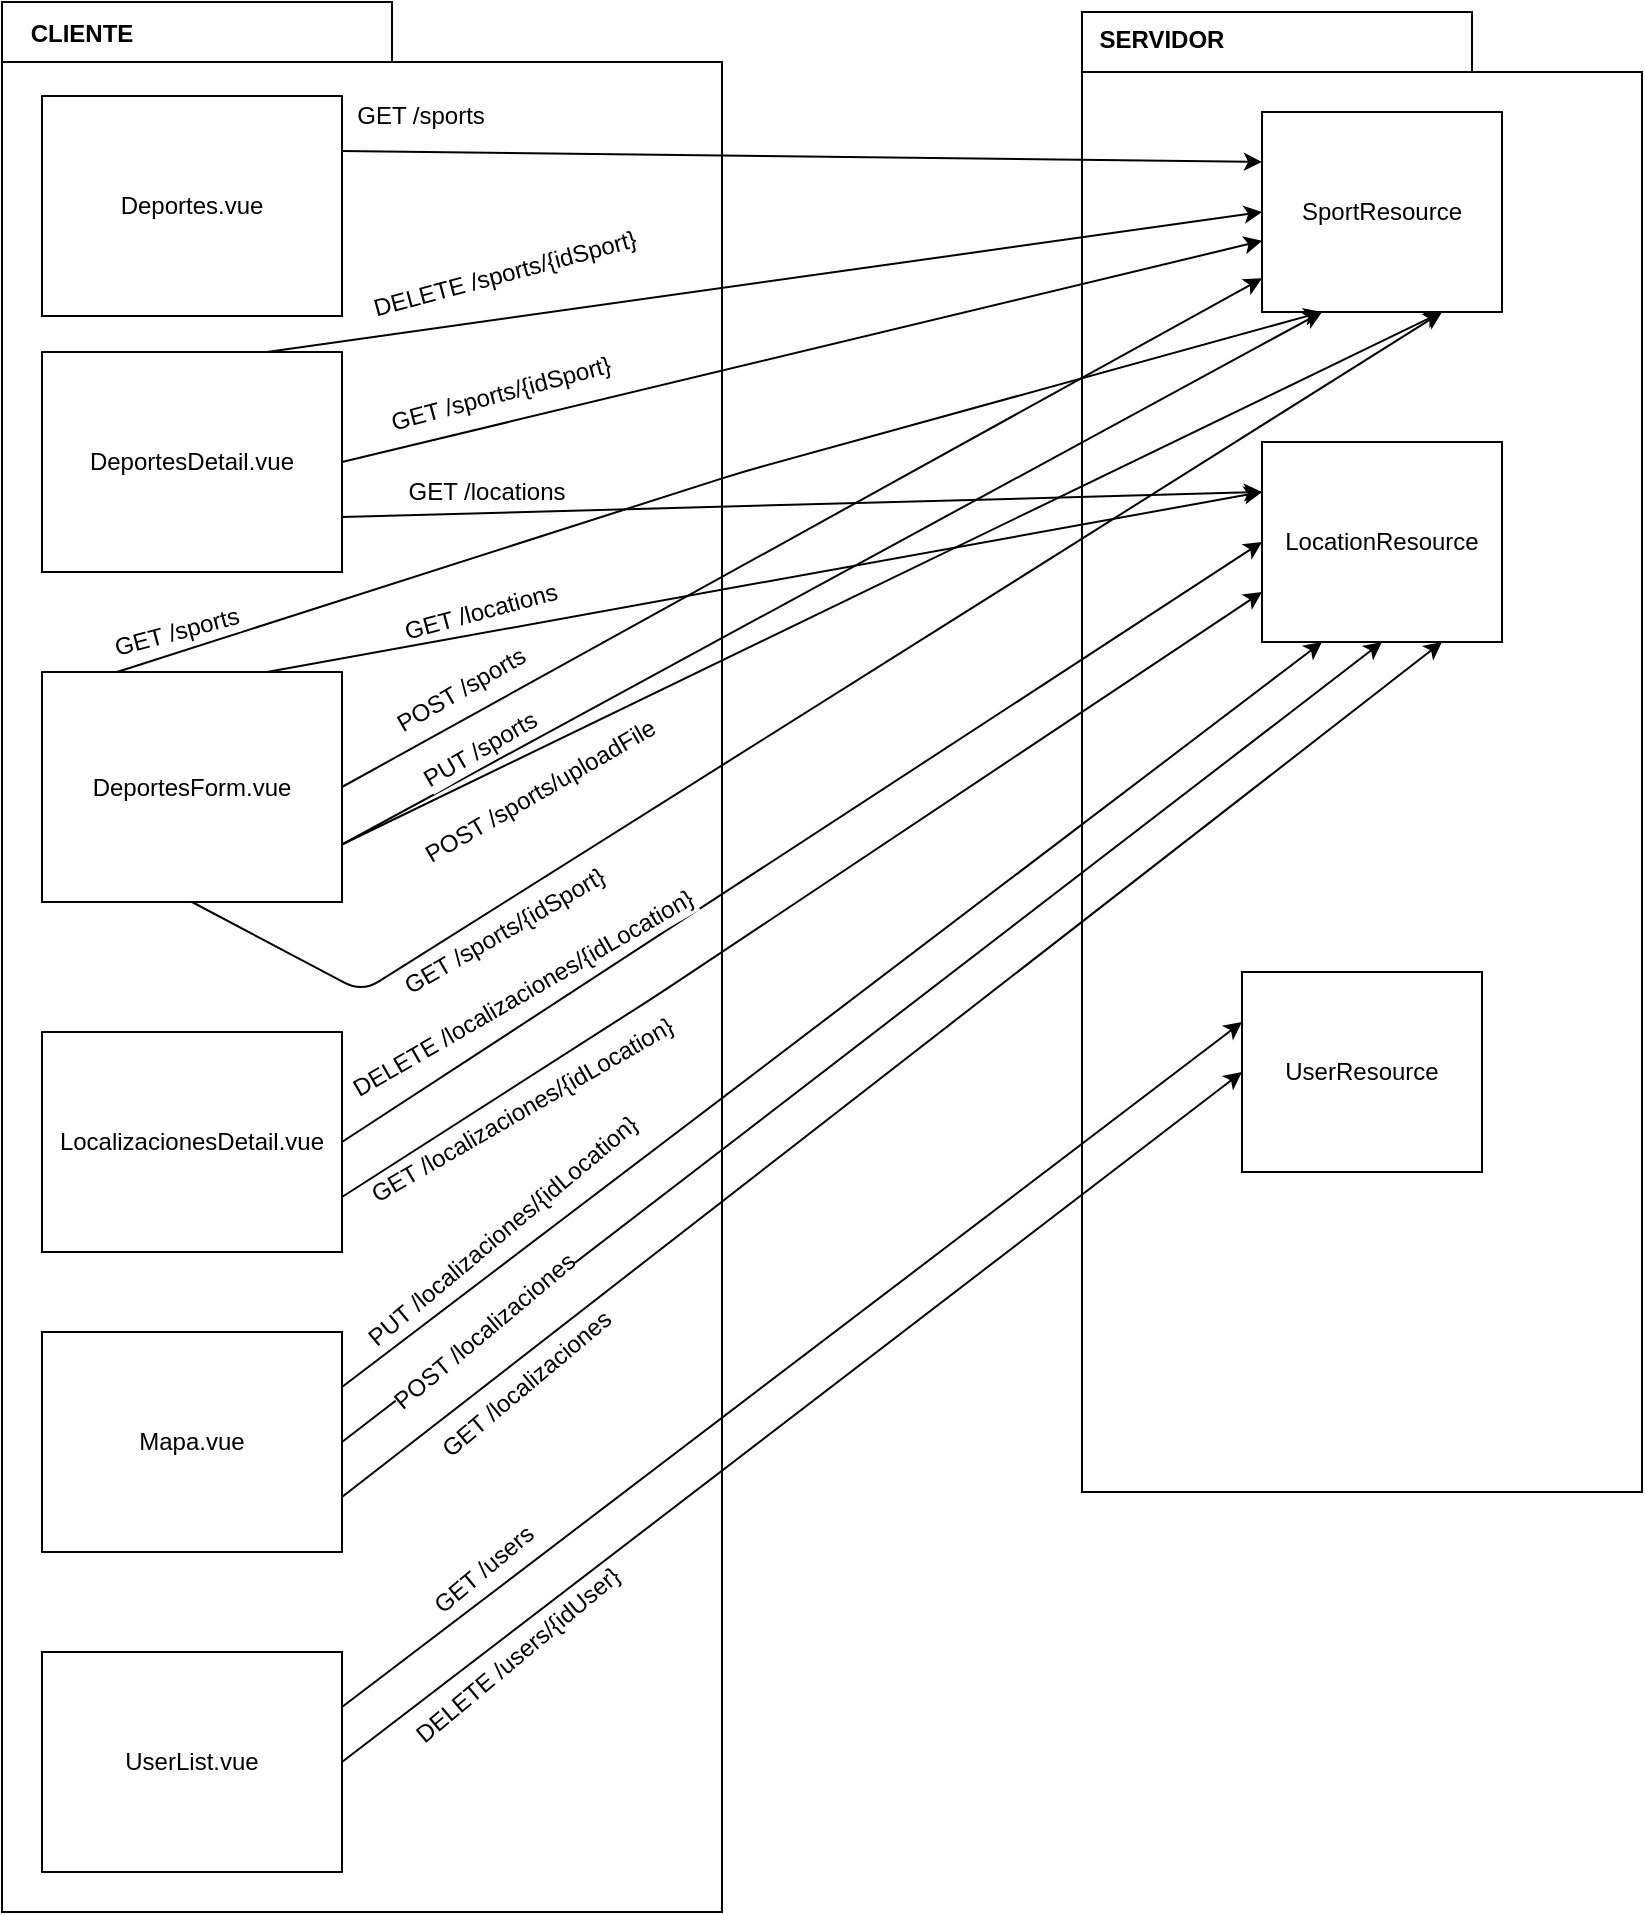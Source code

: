 <mxfile version="10.7.3" type="device"><diagram id="qDRfGwPWwqNrgD3D_uTH" name="Page-1"><mxGraphModel dx="918" dy="1701" grid="1" gridSize="10" guides="1" tooltips="1" connect="1" arrows="1" fold="1" page="1" pageScale="1" pageWidth="827" pageHeight="1169" math="0" shadow="0"><root><mxCell id="0"/><mxCell id="1" parent="0"/><mxCell id="4OftyYT4Xu0uSEjtU4bf-14" value="" style="shape=folder;fontStyle=1;spacingTop=10;tabWidth=195;tabHeight=30;tabPosition=left;html=1;gradientColor=none;" vertex="1" parent="1"><mxGeometry x="540" y="-10" width="280" height="740" as="geometry"/></mxCell><mxCell id="4OftyYT4Xu0uSEjtU4bf-13" value="" style="shape=folder;fontStyle=1;spacingTop=10;tabWidth=195;tabHeight=30;tabPosition=left;html=1;gradientColor=none;" vertex="1" parent="1"><mxGeometry y="-15" width="360" height="955" as="geometry"/></mxCell><mxCell id="4OftyYT4Xu0uSEjtU4bf-1" value="Deportes.vue" style="rounded=0;whiteSpace=wrap;html=1;" vertex="1" parent="1"><mxGeometry x="20" y="32" width="150" height="110" as="geometry"/></mxCell><mxCell id="4OftyYT4Xu0uSEjtU4bf-2" value="SportResource" style="rounded=0;whiteSpace=wrap;html=1;" vertex="1" parent="1"><mxGeometry x="630" y="40" width="120" height="100" as="geometry"/></mxCell><mxCell id="4OftyYT4Xu0uSEjtU4bf-3" value="" style="endArrow=classic;html=1;exitX=1;exitY=0.25;exitDx=0;exitDy=0;entryX=0;entryY=0.25;entryDx=0;entryDy=0;" edge="1" parent="1" source="4OftyYT4Xu0uSEjtU4bf-1" target="4OftyYT4Xu0uSEjtU4bf-2"><mxGeometry width="50" height="50" relative="1" as="geometry"><mxPoint x="20" y="200" as="sourcePoint"/><mxPoint x="70" y="150" as="targetPoint"/></mxGeometry></mxCell><mxCell id="4OftyYT4Xu0uSEjtU4bf-6" value="GET /sports" style="text;html=1;resizable=0;points=[];align=center;verticalAlign=middle;labelBackgroundColor=#ffffff;" vertex="1" connectable="0" parent="4OftyYT4Xu0uSEjtU4bf-3"><mxGeometry x="-0.91" y="-1" relative="1" as="geometry"><mxPoint x="18" y="-18.5" as="offset"/></mxGeometry></mxCell><mxCell id="4OftyYT4Xu0uSEjtU4bf-12" value="DeportesDetail.vue" style="rounded=0;whiteSpace=wrap;html=1;" vertex="1" parent="1"><mxGeometry x="20" y="160" width="150" height="110" as="geometry"/></mxCell><mxCell id="4OftyYT4Xu0uSEjtU4bf-15" value="CLIENTE" style="text;align=center;fontStyle=1;verticalAlign=middle;spacingLeft=3;spacingRight=3;strokeColor=none;rotatable=0;points=[[0,0.5],[1,0.5]];portConstraint=eastwest;gradientColor=none;" vertex="1" parent="1"><mxGeometry y="-13" width="80" height="26" as="geometry"/></mxCell><mxCell id="4OftyYT4Xu0uSEjtU4bf-16" value="SERVIDOR" style="text;align=center;fontStyle=1;verticalAlign=middle;spacingLeft=3;spacingRight=3;strokeColor=none;rotatable=0;points=[[0,0.5],[1,0.5]];portConstraint=eastwest;gradientColor=none;" vertex="1" parent="1"><mxGeometry x="540" y="-10" width="80" height="26" as="geometry"/></mxCell><mxCell id="4OftyYT4Xu0uSEjtU4bf-17" value="" style="endArrow=classic;html=1;exitX=0.75;exitY=0;exitDx=0;exitDy=0;entryX=0;entryY=0.5;entryDx=0;entryDy=0;" edge="1" parent="1" source="4OftyYT4Xu0uSEjtU4bf-12" target="4OftyYT4Xu0uSEjtU4bf-2"><mxGeometry width="50" height="50" relative="1" as="geometry"><mxPoint x="150" y="65" as="sourcePoint"/><mxPoint x="640" y="65" as="targetPoint"/></mxGeometry></mxCell><mxCell id="4OftyYT4Xu0uSEjtU4bf-18" value="DELETE /sports/{idSport}" style="text;html=1;resizable=0;points=[];align=center;verticalAlign=middle;labelBackgroundColor=#ffffff;rotation=-15;" vertex="1" connectable="0" parent="4OftyYT4Xu0uSEjtU4bf-17"><mxGeometry x="-0.91" y="-1" relative="1" as="geometry"><mxPoint x="96" y="-37.5" as="offset"/></mxGeometry></mxCell><mxCell id="4OftyYT4Xu0uSEjtU4bf-19" value="LocationResource" style="rounded=0;whiteSpace=wrap;html=1;" vertex="1" parent="1"><mxGeometry x="630" y="205" width="120" height="100" as="geometry"/></mxCell><mxCell id="4OftyYT4Xu0uSEjtU4bf-20" value="" style="endArrow=classic;html=1;exitX=1;exitY=0.75;exitDx=0;exitDy=0;entryX=0;entryY=0.25;entryDx=0;entryDy=0;" edge="1" parent="1" source="4OftyYT4Xu0uSEjtU4bf-12" target="4OftyYT4Xu0uSEjtU4bf-19"><mxGeometry width="50" height="50" relative="1" as="geometry"><mxPoint x="150" y="65" as="sourcePoint"/><mxPoint x="640" y="65" as="targetPoint"/></mxGeometry></mxCell><mxCell id="4OftyYT4Xu0uSEjtU4bf-21" value="GET /locations" style="text;html=1;resizable=0;points=[];align=center;verticalAlign=middle;labelBackgroundColor=#ffffff;rotation=-15;" vertex="1" connectable="0" parent="4OftyYT4Xu0uSEjtU4bf-20"><mxGeometry x="-0.91" y="-1" relative="1" as="geometry"><mxPoint x="48" y="46.5" as="offset"/></mxGeometry></mxCell><mxCell id="4OftyYT4Xu0uSEjtU4bf-24" value="" style="endArrow=classic;html=1;exitX=1;exitY=0.5;exitDx=0;exitDy=0;" edge="1" parent="1" source="4OftyYT4Xu0uSEjtU4bf-12" target="4OftyYT4Xu0uSEjtU4bf-2"><mxGeometry width="50" height="50" relative="1" as="geometry"><mxPoint x="150" y="70" as="sourcePoint"/><mxPoint x="640" y="65" as="targetPoint"/></mxGeometry></mxCell><mxCell id="4OftyYT4Xu0uSEjtU4bf-25" value="GET /sports/{idSport}" style="text;html=1;resizable=0;points=[];align=center;verticalAlign=middle;labelBackgroundColor=#ffffff;rotation=-15;" vertex="1" connectable="0" parent="4OftyYT4Xu0uSEjtU4bf-24"><mxGeometry x="-0.91" y="-1" relative="1" as="geometry"><mxPoint x="57.5" y="-30.5" as="offset"/></mxGeometry></mxCell><mxCell id="4OftyYT4Xu0uSEjtU4bf-37" style="edgeStyle=orthogonalEdgeStyle;rounded=0;orthogonalLoop=1;jettySize=auto;html=1;exitX=0.75;exitY=1;exitDx=0;exitDy=0;entryX=0.75;entryY=1;entryDx=0;entryDy=0;" edge="1" parent="1" source="4OftyYT4Xu0uSEjtU4bf-27" target="4OftyYT4Xu0uSEjtU4bf-27"><mxGeometry relative="1" as="geometry"><mxPoint x="110" y="415" as="targetPoint"/></mxGeometry></mxCell><mxCell id="4OftyYT4Xu0uSEjtU4bf-27" value="DeportesForm.vue" style="rounded=0;whiteSpace=wrap;html=1;" vertex="1" parent="1"><mxGeometry x="20" y="320" width="150" height="115" as="geometry"/></mxCell><mxCell id="4OftyYT4Xu0uSEjtU4bf-28" value="" style="endArrow=classic;html=1;exitX=0.75;exitY=0;exitDx=0;exitDy=0;entryX=0;entryY=0.25;entryDx=0;entryDy=0;" edge="1" parent="1" source="4OftyYT4Xu0uSEjtU4bf-27" target="4OftyYT4Xu0uSEjtU4bf-19"><mxGeometry width="50" height="50" relative="1" as="geometry"><mxPoint x="150" y="220" as="sourcePoint"/><mxPoint x="640" y="218" as="targetPoint"/></mxGeometry></mxCell><mxCell id="4OftyYT4Xu0uSEjtU4bf-29" value="GET /locations" style="text;html=1;resizable=0;points=[];align=center;verticalAlign=middle;labelBackgroundColor=#ffffff;rotation=0;" vertex="1" connectable="0" parent="4OftyYT4Xu0uSEjtU4bf-28"><mxGeometry x="-0.91" y="-1" relative="1" as="geometry"><mxPoint x="86" y="-87" as="offset"/></mxGeometry></mxCell><mxCell id="4OftyYT4Xu0uSEjtU4bf-30" value="" style="endArrow=classic;html=1;exitX=1;exitY=0.5;exitDx=0;exitDy=0;" edge="1" parent="1" source="4OftyYT4Xu0uSEjtU4bf-27" target="4OftyYT4Xu0uSEjtU4bf-2"><mxGeometry width="50" height="50" relative="1" as="geometry"><mxPoint x="150" y="80" as="sourcePoint"/><mxPoint x="640" y="70" as="targetPoint"/></mxGeometry></mxCell><mxCell id="4OftyYT4Xu0uSEjtU4bf-31" value="POST /sports" style="text;html=1;resizable=0;points=[];align=center;verticalAlign=middle;labelBackgroundColor=#ffffff;rotation=-30;" vertex="1" connectable="0" parent="4OftyYT4Xu0uSEjtU4bf-30"><mxGeometry x="-0.91" y="-1" relative="1" as="geometry"><mxPoint x="38" y="-38.5" as="offset"/></mxGeometry></mxCell><mxCell id="4OftyYT4Xu0uSEjtU4bf-32" value="" style="endArrow=classic;html=1;exitX=1;exitY=0.75;exitDx=0;exitDy=0;entryX=0.25;entryY=1;entryDx=0;entryDy=0;" edge="1" parent="1" source="4OftyYT4Xu0uSEjtU4bf-27" target="4OftyYT4Xu0uSEjtU4bf-2"><mxGeometry width="50" height="50" relative="1" as="geometry"><mxPoint x="149" y="333" as="sourcePoint"/><mxPoint x="640" y="110" as="targetPoint"/></mxGeometry></mxCell><mxCell id="4OftyYT4Xu0uSEjtU4bf-33" value="PUT /sports" style="text;html=1;resizable=0;points=[];align=center;verticalAlign=middle;labelBackgroundColor=#ffffff;rotation=-30;" vertex="1" connectable="0" parent="4OftyYT4Xu0uSEjtU4bf-32"><mxGeometry x="-0.91" y="-1" relative="1" as="geometry"><mxPoint x="46" y="-36" as="offset"/></mxGeometry></mxCell><mxCell id="4OftyYT4Xu0uSEjtU4bf-35" value="" style="endArrow=classic;html=1;exitX=1;exitY=0.75;exitDx=0;exitDy=0;entryX=0.75;entryY=1;entryDx=0;entryDy=0;" edge="1" parent="1" source="4OftyYT4Xu0uSEjtU4bf-27" target="4OftyYT4Xu0uSEjtU4bf-2"><mxGeometry width="50" height="50" relative="1" as="geometry"><mxPoint x="150" y="368" as="sourcePoint"/><mxPoint x="640" y="120.327" as="targetPoint"/></mxGeometry></mxCell><mxCell id="4OftyYT4Xu0uSEjtU4bf-36" value="POST /sports/uploadFile" style="text;html=1;resizable=0;points=[];align=center;verticalAlign=middle;labelBackgroundColor=#ffffff;rotation=-30;" vertex="1" connectable="0" parent="4OftyYT4Xu0uSEjtU4bf-35"><mxGeometry x="-0.91" y="-1" relative="1" as="geometry"><mxPoint x="73" y="-15" as="offset"/></mxGeometry></mxCell><mxCell id="4OftyYT4Xu0uSEjtU4bf-38" value="" style="endArrow=classic;html=1;entryX=0.25;entryY=1;entryDx=0;entryDy=0;exitX=0.25;exitY=0;exitDx=0;exitDy=0;" edge="1" parent="1" source="4OftyYT4Xu0uSEjtU4bf-27" target="4OftyYT4Xu0uSEjtU4bf-2"><mxGeometry width="50" height="50" relative="1" as="geometry"><mxPoint x="150" y="69" as="sourcePoint"/><mxPoint x="640" y="75" as="targetPoint"/><Array as="points"><mxPoint x="370" y="220"/></Array></mxGeometry></mxCell><mxCell id="4OftyYT4Xu0uSEjtU4bf-39" value="GET /sports" style="text;html=1;resizable=0;points=[];align=center;verticalAlign=middle;labelBackgroundColor=#ffffff;rotation=-15;" vertex="1" connectable="0" parent="4OftyYT4Xu0uSEjtU4bf-38"><mxGeometry x="-0.91" y="-1" relative="1" as="geometry"><mxPoint x="2" y="-12.5" as="offset"/></mxGeometry></mxCell><mxCell id="4OftyYT4Xu0uSEjtU4bf-40" value="" style="endArrow=classic;html=1;exitX=0.5;exitY=1;exitDx=0;exitDy=0;" edge="1" parent="1" source="4OftyYT4Xu0uSEjtU4bf-27"><mxGeometry width="50" height="50" relative="1" as="geometry"><mxPoint x="150" y="225" as="sourcePoint"/><mxPoint x="720" y="140" as="targetPoint"/><Array as="points"><mxPoint x="180" y="480"/></Array></mxGeometry></mxCell><mxCell id="4OftyYT4Xu0uSEjtU4bf-41" value="GET /sports/{idSport}" style="text;html=1;resizable=0;points=[];align=center;verticalAlign=middle;labelBackgroundColor=#ffffff;rotation=-30;" vertex="1" connectable="0" parent="4OftyYT4Xu0uSEjtU4bf-40"><mxGeometry x="-0.91" y="-1" relative="1" as="geometry"><mxPoint x="126.5" y="-1.5" as="offset"/></mxGeometry></mxCell><mxCell id="4OftyYT4Xu0uSEjtU4bf-42" value="LocalizacionesDetail.vue" style="rounded=0;whiteSpace=wrap;html=1;" vertex="1" parent="1"><mxGeometry x="20" y="500" width="150" height="110" as="geometry"/></mxCell><mxCell id="4OftyYT4Xu0uSEjtU4bf-43" value="" style="endArrow=classic;html=1;entryX=0;entryY=0.5;entryDx=0;entryDy=0;exitX=1;exitY=0.5;exitDx=0;exitDy=0;" edge="1" parent="1" source="4OftyYT4Xu0uSEjtU4bf-42" target="4OftyYT4Xu0uSEjtU4bf-19"><mxGeometry width="50" height="50" relative="1" as="geometry"><mxPoint x="120" y="330" as="sourcePoint"/><mxPoint x="640" y="240" as="targetPoint"/></mxGeometry></mxCell><mxCell id="4OftyYT4Xu0uSEjtU4bf-44" value="DELETE /localizaciones/{idLocation}" style="text;html=1;resizable=0;points=[];align=center;verticalAlign=middle;labelBackgroundColor=#ffffff;rotation=-30;" vertex="1" connectable="0" parent="4OftyYT4Xu0uSEjtU4bf-43"><mxGeometry x="-0.91" y="-1" relative="1" as="geometry"><mxPoint x="68.5" y="-62" as="offset"/></mxGeometry></mxCell><mxCell id="4OftyYT4Xu0uSEjtU4bf-45" value="" style="endArrow=classic;html=1;entryX=0;entryY=0.75;entryDx=0;entryDy=0;exitX=1;exitY=0.75;exitDx=0;exitDy=0;" edge="1" parent="1" source="4OftyYT4Xu0uSEjtU4bf-42" target="4OftyYT4Xu0uSEjtU4bf-19"><mxGeometry width="50" height="50" relative="1" as="geometry"><mxPoint x="180" y="565" as="sourcePoint"/><mxPoint x="640" y="265" as="targetPoint"/><Array as="points"><mxPoint x="330" y="480"/></Array></mxGeometry></mxCell><mxCell id="4OftyYT4Xu0uSEjtU4bf-46" value="GET /localizaciones/{idLocation}" style="text;html=1;resizable=0;points=[];align=center;verticalAlign=middle;labelBackgroundColor=#ffffff;rotation=-30;" vertex="1" connectable="0" parent="4OftyYT4Xu0uSEjtU4bf-45"><mxGeometry x="-0.91" y="-1" relative="1" as="geometry"><mxPoint x="68.5" y="-30.5" as="offset"/></mxGeometry></mxCell><mxCell id="4OftyYT4Xu0uSEjtU4bf-47" value="Mapa.vue" style="rounded=0;whiteSpace=wrap;html=1;" vertex="1" parent="1"><mxGeometry x="20" y="650" width="150" height="110" as="geometry"/></mxCell><mxCell id="4OftyYT4Xu0uSEjtU4bf-48" value="" style="endArrow=classic;html=1;entryX=0.25;entryY=1;entryDx=0;entryDy=0;exitX=1;exitY=0.25;exitDx=0;exitDy=0;" edge="1" parent="1" source="4OftyYT4Xu0uSEjtU4bf-47" target="4OftyYT4Xu0uSEjtU4bf-19"><mxGeometry width="50" height="50" relative="1" as="geometry"><mxPoint x="180" y="593" as="sourcePoint"/><mxPoint x="640" y="290" as="targetPoint"/><Array as="points"/></mxGeometry></mxCell><mxCell id="4OftyYT4Xu0uSEjtU4bf-49" value="PUT /localizaciones/{idLocation}" style="text;html=1;resizable=0;points=[];align=center;verticalAlign=middle;labelBackgroundColor=#ffffff;rotation=-40;" vertex="1" connectable="0" parent="4OftyYT4Xu0uSEjtU4bf-48"><mxGeometry x="-0.91" y="-1" relative="1" as="geometry"><mxPoint x="57" y="-62" as="offset"/></mxGeometry></mxCell><mxCell id="4OftyYT4Xu0uSEjtU4bf-50" value="" style="endArrow=classic;html=1;entryX=0.5;entryY=1;entryDx=0;entryDy=0;exitX=1;exitY=0.5;exitDx=0;exitDy=0;" edge="1" parent="1" source="4OftyYT4Xu0uSEjtU4bf-47" target="4OftyYT4Xu0uSEjtU4bf-19"><mxGeometry width="50" height="50" relative="1" as="geometry"><mxPoint x="180" y="688" as="sourcePoint"/><mxPoint x="670" y="315" as="targetPoint"/><Array as="points"/></mxGeometry></mxCell><mxCell id="4OftyYT4Xu0uSEjtU4bf-51" value="POST /localizaciones&lt;br&gt;" style="text;html=1;resizable=0;points=[];align=center;verticalAlign=middle;labelBackgroundColor=#ffffff;rotation=-40;" vertex="1" connectable="0" parent="4OftyYT4Xu0uSEjtU4bf-50"><mxGeometry x="-0.91" y="-1" relative="1" as="geometry"><mxPoint x="46.5" y="-38" as="offset"/></mxGeometry></mxCell><mxCell id="4OftyYT4Xu0uSEjtU4bf-52" value="" style="endArrow=classic;html=1;entryX=0.75;entryY=1;entryDx=0;entryDy=0;exitX=1;exitY=0.75;exitDx=0;exitDy=0;" edge="1" parent="1" source="4OftyYT4Xu0uSEjtU4bf-47" target="4OftyYT4Xu0uSEjtU4bf-19"><mxGeometry width="50" height="50" relative="1" as="geometry"><mxPoint x="180" y="715" as="sourcePoint"/><mxPoint x="700" y="315" as="targetPoint"/><Array as="points"/></mxGeometry></mxCell><mxCell id="4OftyYT4Xu0uSEjtU4bf-53" value="GET /localizaciones&lt;br&gt;" style="text;html=1;resizable=0;points=[];align=center;verticalAlign=middle;labelBackgroundColor=#ffffff;rotation=-40;" vertex="1" connectable="0" parent="4OftyYT4Xu0uSEjtU4bf-52"><mxGeometry x="-0.91" y="-1" relative="1" as="geometry"><mxPoint x="66.5" y="-38" as="offset"/></mxGeometry></mxCell><mxCell id="4OftyYT4Xu0uSEjtU4bf-54" value="UserList.vue" style="rounded=0;whiteSpace=wrap;html=1;" vertex="1" parent="1"><mxGeometry x="20" y="810" width="150" height="110" as="geometry"/></mxCell><mxCell id="4OftyYT4Xu0uSEjtU4bf-55" value="UserResource" style="rounded=0;whiteSpace=wrap;html=1;" vertex="1" parent="1"><mxGeometry x="620" y="470" width="120" height="100" as="geometry"/></mxCell><mxCell id="4OftyYT4Xu0uSEjtU4bf-56" value="" style="endArrow=classic;html=1;entryX=0;entryY=0.25;entryDx=0;entryDy=0;exitX=1;exitY=0.25;exitDx=0;exitDy=0;" edge="1" parent="1" source="4OftyYT4Xu0uSEjtU4bf-54" target="4OftyYT4Xu0uSEjtU4bf-55"><mxGeometry width="50" height="50" relative="1" as="geometry"><mxPoint x="180" y="743" as="sourcePoint"/><mxPoint x="730" y="315" as="targetPoint"/><Array as="points"/></mxGeometry></mxCell><mxCell id="4OftyYT4Xu0uSEjtU4bf-57" value="GET /users&lt;br&gt;" style="text;html=1;resizable=0;points=[];align=center;verticalAlign=middle;labelBackgroundColor=#ffffff;rotation=-40;" vertex="1" connectable="0" parent="4OftyYT4Xu0uSEjtU4bf-56"><mxGeometry x="-0.91" y="-1" relative="1" as="geometry"><mxPoint x="49.5" y="-53.5" as="offset"/></mxGeometry></mxCell><mxCell id="4OftyYT4Xu0uSEjtU4bf-58" value="" style="endArrow=classic;html=1;entryX=0;entryY=0.5;entryDx=0;entryDy=0;exitX=1;exitY=0.5;exitDx=0;exitDy=0;" edge="1" parent="1" source="4OftyYT4Xu0uSEjtU4bf-54" target="4OftyYT4Xu0uSEjtU4bf-55"><mxGeometry width="50" height="50" relative="1" as="geometry"><mxPoint x="180" y="848" as="sourcePoint"/><mxPoint x="630" y="505" as="targetPoint"/><Array as="points"/></mxGeometry></mxCell><mxCell id="4OftyYT4Xu0uSEjtU4bf-59" value="DELETE /users/{idUser}&lt;br&gt;" style="text;html=1;resizable=0;points=[];align=center;verticalAlign=middle;labelBackgroundColor=#ffffff;rotation=-40;" vertex="1" connectable="0" parent="4OftyYT4Xu0uSEjtU4bf-58"><mxGeometry x="-0.91" y="-1" relative="1" as="geometry"><mxPoint x="66.5" y="-38" as="offset"/></mxGeometry></mxCell></root></mxGraphModel></diagram></mxfile>